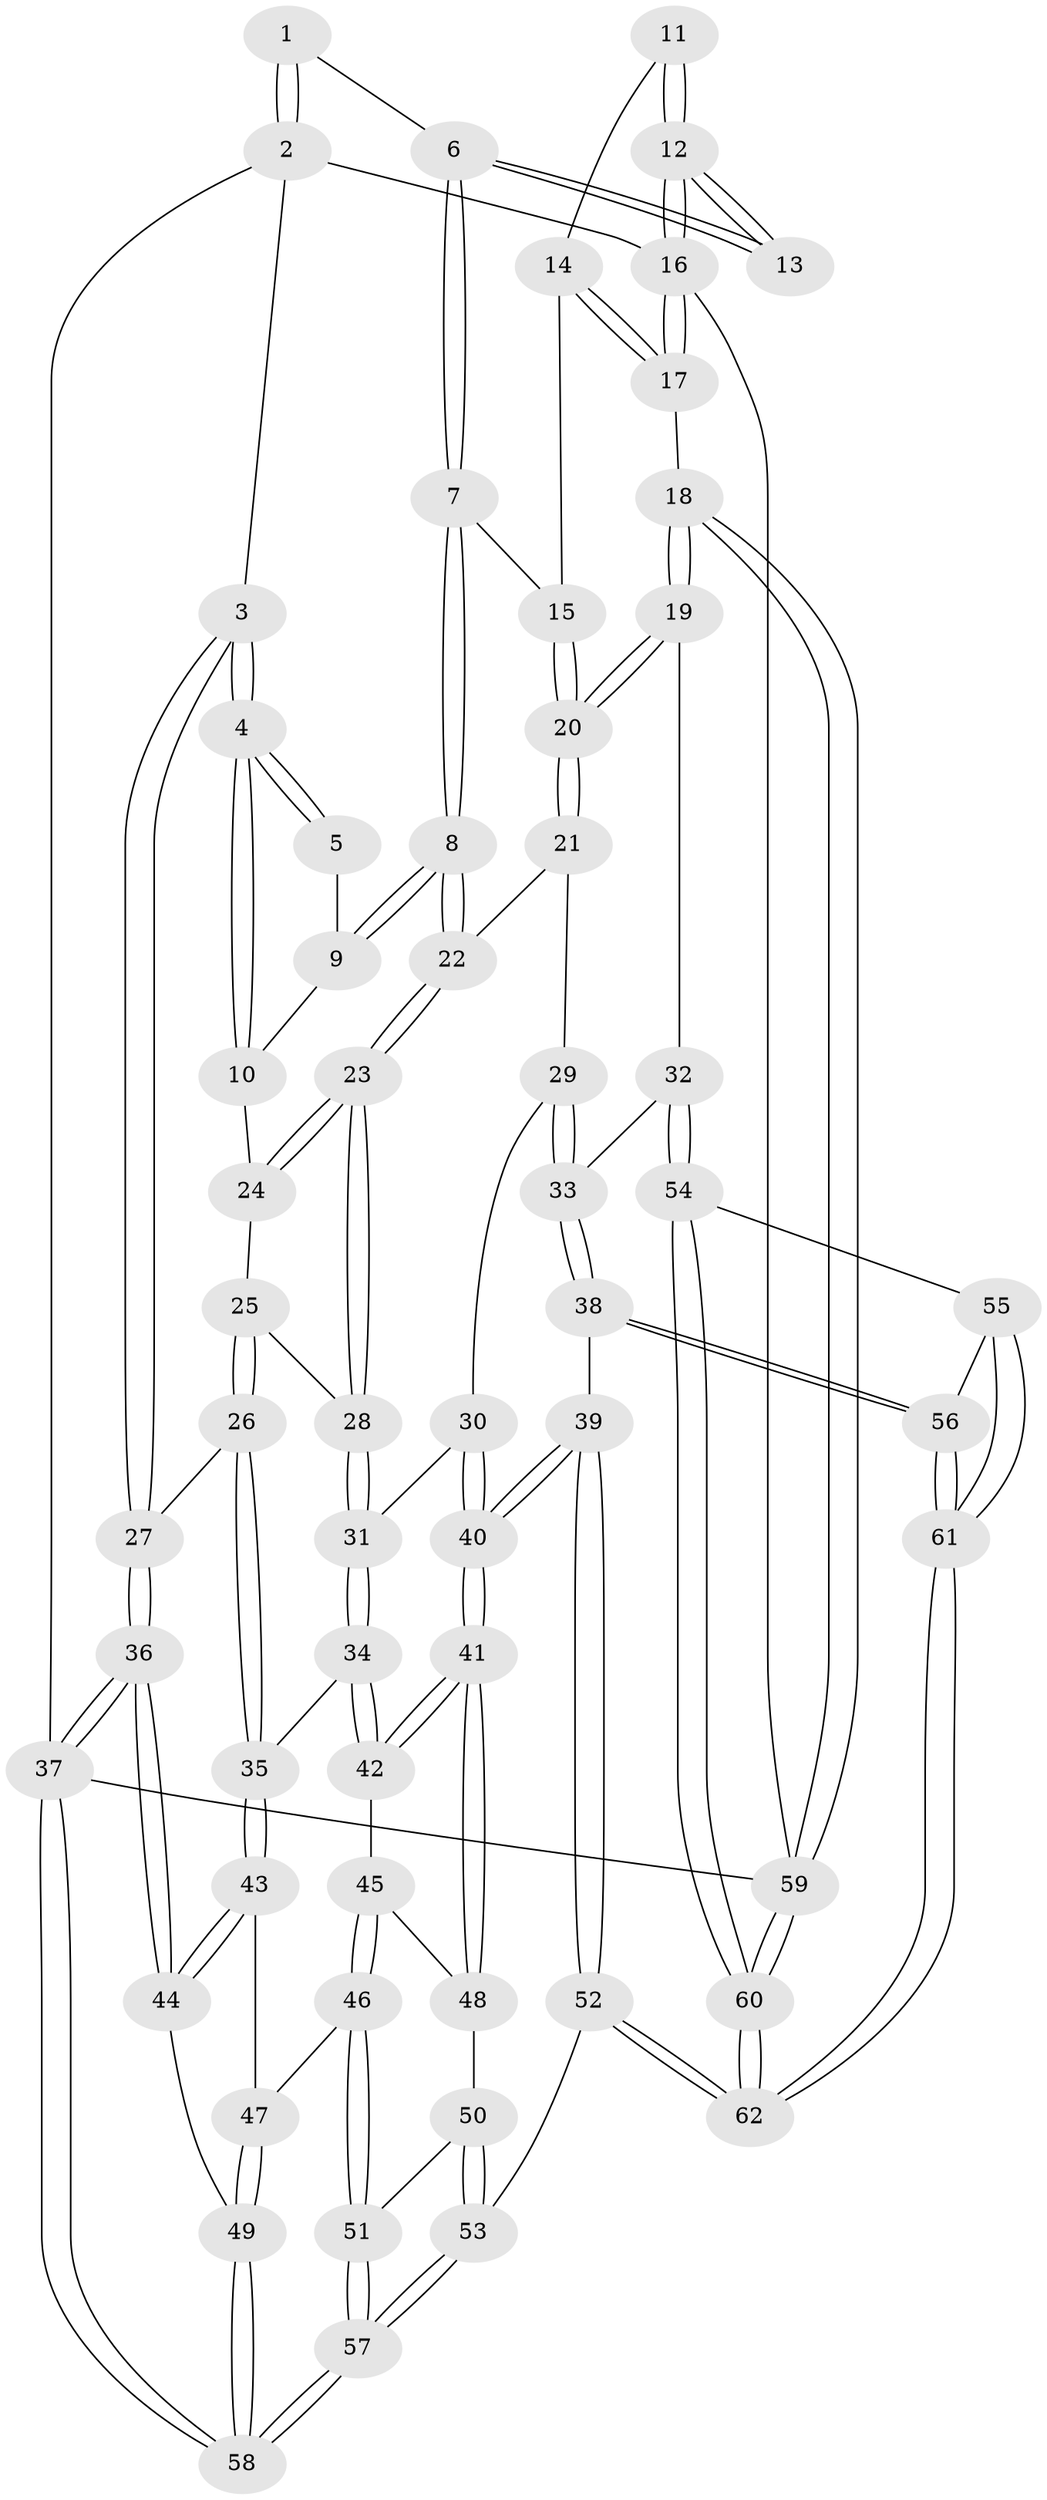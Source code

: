 // coarse degree distribution, {4: 0.3055555555555556, 6: 0.08333333333333333, 5: 0.3055555555555556, 3: 0.2777777777777778, 7: 0.027777777777777776}
// Generated by graph-tools (version 1.1) at 2025/42/03/06/25 10:42:28]
// undirected, 62 vertices, 152 edges
graph export_dot {
graph [start="1"]
  node [color=gray90,style=filled];
  1 [pos="+0.5901937273240955+0"];
  2 [pos="+0+0"];
  3 [pos="+0+0.089900396890734"];
  4 [pos="+0.10571675484286643+0.12451372274907407"];
  5 [pos="+0.3175675347584853+0.08331325369521952"];
  6 [pos="+0.6462413852303064+0"];
  7 [pos="+0.6522621920689294+0.02184792553037642"];
  8 [pos="+0.578234186435779+0.17723111841302883"];
  9 [pos="+0.3785803714004383+0.13421174701326727"];
  10 [pos="+0.3346080149751888+0.24023114849558064"];
  11 [pos="+0.9522705851368459+0.05107462681988112"];
  12 [pos="+1+0"];
  13 [pos="+0.6694590090895484+0"];
  14 [pos="+1+0.14698204991705244"];
  15 [pos="+0.7543646876593353+0.10742126121277033"];
  16 [pos="+1+0"];
  17 [pos="+1+0.28590446117483087"];
  18 [pos="+1+0.4932986512811663"];
  19 [pos="+1+0.49365273286676414"];
  20 [pos="+0.9232442633093128+0.39028264824215375"];
  21 [pos="+0.7128519419054103+0.3728344178031277"];
  22 [pos="+0.5639409375337942+0.23670384476482048"];
  23 [pos="+0.47623829333270834+0.3177718928306565"];
  24 [pos="+0.33657151299184535+0.24194873640785314"];
  25 [pos="+0.27742940780165387+0.32750007396492"];
  26 [pos="+0.0569968688600097+0.3994017999262683"];
  27 [pos="+0+0.2695894545639426"];
  28 [pos="+0.45513081028372904+0.3778693273206667"];
  29 [pos="+0.6705759962098502+0.4570824544801207"];
  30 [pos="+0.5288200145797552+0.5092420989412623"];
  31 [pos="+0.4373924833412181+0.45753741421154354"];
  32 [pos="+1+0.5593268036619881"];
  33 [pos="+0.7637747086171898+0.6745325900925231"];
  34 [pos="+0.436747075439277+0.45801382694302456"];
  35 [pos="+0.17919651158865266+0.5153430529847018"];
  36 [pos="+0+0.772380888144808"];
  37 [pos="+0+1"];
  38 [pos="+0.7085028758924077+0.718612628363629"];
  39 [pos="+0.6812054201161494+0.72336304237907"];
  40 [pos="+0.6683778075671892+0.718780526333957"];
  41 [pos="+0.6389113236192292+0.7227522676057703"];
  42 [pos="+0.4234134480690662+0.6423378048231655"];
  43 [pos="+0.18619139707786217+0.5986482737756758"];
  44 [pos="+0+0.7701847936172471"];
  45 [pos="+0.41014483739572005+0.6585439867537247"];
  46 [pos="+0.30454948177198293+0.7378949405561864"];
  47 [pos="+0.2184393887313866+0.6979410115815003"];
  48 [pos="+0.5002088130926943+0.7789861007816214"];
  49 [pos="+0.12400884287127144+0.8148995836448362"];
  50 [pos="+0.4963226496572822+0.7816189949671207"];
  51 [pos="+0.34011363124611566+0.7911451340725424"];
  52 [pos="+0.5209728289285723+1"];
  53 [pos="+0.4408210163916796+1"];
  54 [pos="+0.9083483462300143+0.912480049928555"];
  55 [pos="+0.8884618181866022+0.9072885316979399"];
  56 [pos="+0.7652177281253306+0.8133664310543435"];
  57 [pos="+0.36240827859257196+1"];
  58 [pos="+0.20129402205047126+1"];
  59 [pos="+1+1"];
  60 [pos="+1+1"];
  61 [pos="+0.7583106331246131+1"];
  62 [pos="+0.6631078200261685+1"];
  1 -- 2;
  1 -- 2;
  1 -- 6;
  2 -- 3;
  2 -- 16;
  2 -- 37;
  3 -- 4;
  3 -- 4;
  3 -- 27;
  3 -- 27;
  4 -- 5;
  4 -- 5;
  4 -- 10;
  4 -- 10;
  5 -- 9;
  6 -- 7;
  6 -- 7;
  6 -- 13;
  6 -- 13;
  7 -- 8;
  7 -- 8;
  7 -- 15;
  8 -- 9;
  8 -- 9;
  8 -- 22;
  8 -- 22;
  9 -- 10;
  10 -- 24;
  11 -- 12;
  11 -- 12;
  11 -- 14;
  12 -- 13;
  12 -- 13;
  12 -- 16;
  12 -- 16;
  14 -- 15;
  14 -- 17;
  14 -- 17;
  15 -- 20;
  15 -- 20;
  16 -- 17;
  16 -- 17;
  16 -- 59;
  17 -- 18;
  18 -- 19;
  18 -- 19;
  18 -- 59;
  18 -- 59;
  19 -- 20;
  19 -- 20;
  19 -- 32;
  20 -- 21;
  20 -- 21;
  21 -- 22;
  21 -- 29;
  22 -- 23;
  22 -- 23;
  23 -- 24;
  23 -- 24;
  23 -- 28;
  23 -- 28;
  24 -- 25;
  25 -- 26;
  25 -- 26;
  25 -- 28;
  26 -- 27;
  26 -- 35;
  26 -- 35;
  27 -- 36;
  27 -- 36;
  28 -- 31;
  28 -- 31;
  29 -- 30;
  29 -- 33;
  29 -- 33;
  30 -- 31;
  30 -- 40;
  30 -- 40;
  31 -- 34;
  31 -- 34;
  32 -- 33;
  32 -- 54;
  32 -- 54;
  33 -- 38;
  33 -- 38;
  34 -- 35;
  34 -- 42;
  34 -- 42;
  35 -- 43;
  35 -- 43;
  36 -- 37;
  36 -- 37;
  36 -- 44;
  36 -- 44;
  37 -- 58;
  37 -- 58;
  37 -- 59;
  38 -- 39;
  38 -- 56;
  38 -- 56;
  39 -- 40;
  39 -- 40;
  39 -- 52;
  39 -- 52;
  40 -- 41;
  40 -- 41;
  41 -- 42;
  41 -- 42;
  41 -- 48;
  41 -- 48;
  42 -- 45;
  43 -- 44;
  43 -- 44;
  43 -- 47;
  44 -- 49;
  45 -- 46;
  45 -- 46;
  45 -- 48;
  46 -- 47;
  46 -- 51;
  46 -- 51;
  47 -- 49;
  47 -- 49;
  48 -- 50;
  49 -- 58;
  49 -- 58;
  50 -- 51;
  50 -- 53;
  50 -- 53;
  51 -- 57;
  51 -- 57;
  52 -- 53;
  52 -- 62;
  52 -- 62;
  53 -- 57;
  53 -- 57;
  54 -- 55;
  54 -- 60;
  54 -- 60;
  55 -- 56;
  55 -- 61;
  55 -- 61;
  56 -- 61;
  56 -- 61;
  57 -- 58;
  57 -- 58;
  59 -- 60;
  59 -- 60;
  60 -- 62;
  60 -- 62;
  61 -- 62;
  61 -- 62;
}
